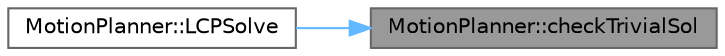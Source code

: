 digraph "MotionPlanner::checkTrivialSol"
{
 // LATEX_PDF_SIZE
  bgcolor="transparent";
  edge [fontname=Helvetica,fontsize=10,labelfontname=Helvetica,labelfontsize=10];
  node [fontname=Helvetica,fontsize=10,shape=box,height=0.2,width=0.4];
  rankdir="RL";
  Node1 [label="MotionPlanner::checkTrivialSol",height=0.2,width=0.4,color="gray40", fillcolor="grey60", style="filled", fontcolor="black",tooltip=" "];
  Node1 -> Node2 [dir="back",color="steelblue1",style="solid"];
  Node2 [label="MotionPlanner::LCPSolve",height=0.2,width=0.4,color="grey40", fillcolor="white", style="filled",URL="$namespace_motion_planner.html#ab1536c6de4e64e8e8a49a6a87b477fe8",tooltip=" "];
}
